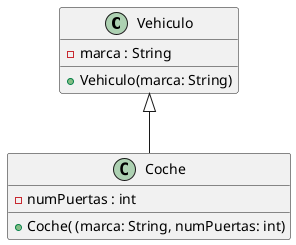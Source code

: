 @startuml

class Vehiculo{
   - marca : String
   + Vehiculo(marca: String)

}

class Coche extends Vehiculo{
   - numPuertas : int
   + Coche( (marca: String, numPuertas: int)
}

@enduml